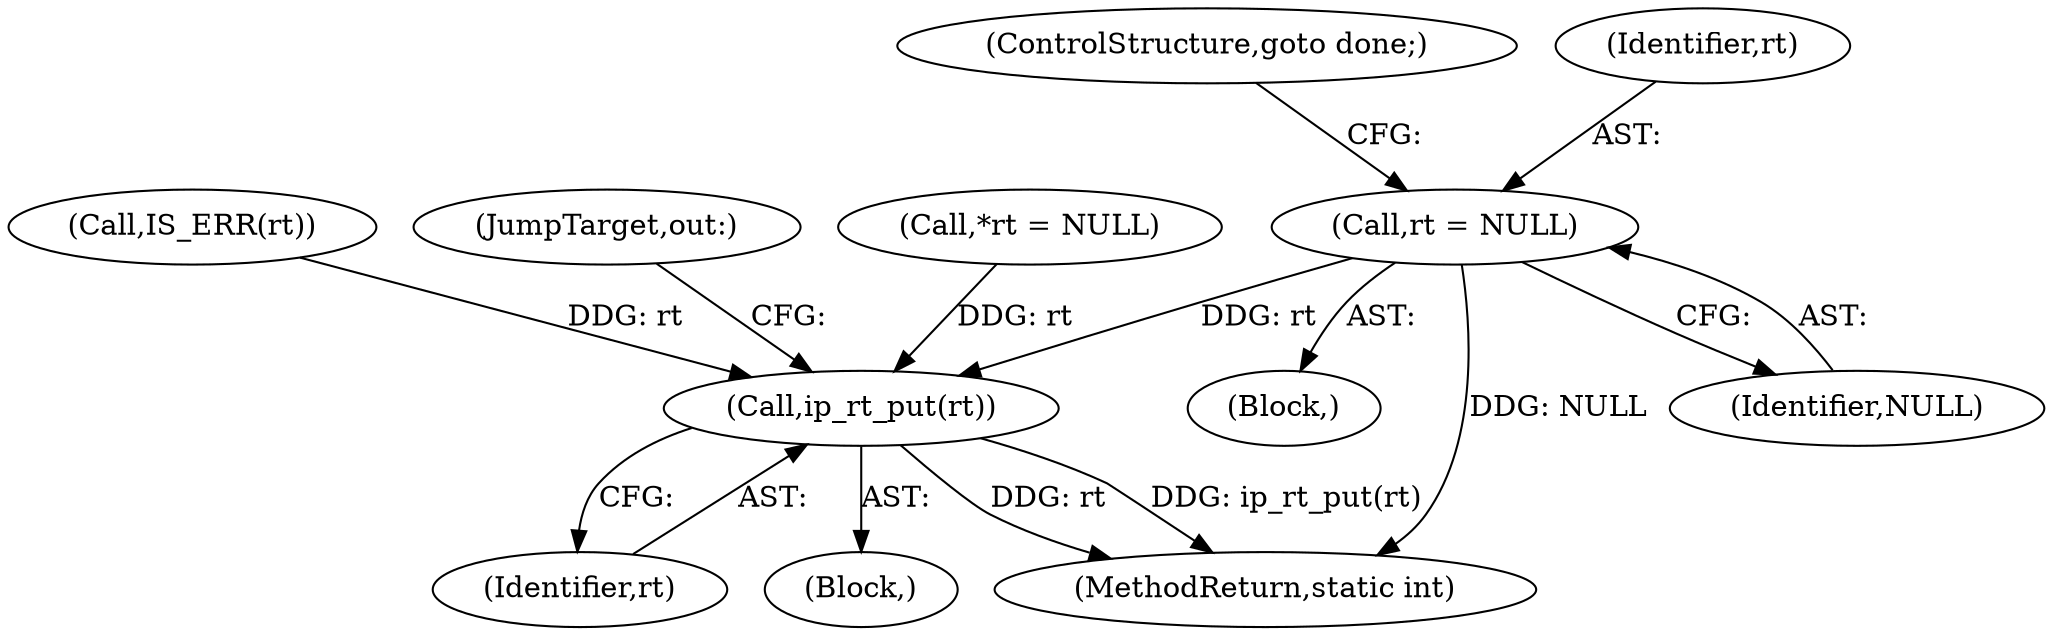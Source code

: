 digraph "0_linux_8f659a03a0ba9289b9aeb9b4470e6fb263d6f483@pointer" {
"1000512" [label="(Call,rt = NULL)"];
"1000645" [label="(Call,ip_rt_put(rt))"];
"1000646" [label="(Identifier,rt)"];
"1000111" [label="(Block,)"];
"1000507" [label="(Block,)"];
"1000505" [label="(Call,IS_ERR(rt))"];
"1000647" [label="(JumpTarget,out:)"];
"1000686" [label="(MethodReturn,static int)"];
"1000512" [label="(Call,rt = NULL)"];
"1000515" [label="(ControlStructure,goto done;)"];
"1000513" [label="(Identifier,rt)"];
"1000514" [label="(Identifier,NULL)"];
"1000645" [label="(Call,ip_rt_put(rt))"];
"1000124" [label="(Call,*rt = NULL)"];
"1000512" -> "1000507"  [label="AST: "];
"1000512" -> "1000514"  [label="CFG: "];
"1000513" -> "1000512"  [label="AST: "];
"1000514" -> "1000512"  [label="AST: "];
"1000515" -> "1000512"  [label="CFG: "];
"1000512" -> "1000686"  [label="DDG: NULL"];
"1000512" -> "1000645"  [label="DDG: rt"];
"1000645" -> "1000111"  [label="AST: "];
"1000645" -> "1000646"  [label="CFG: "];
"1000646" -> "1000645"  [label="AST: "];
"1000647" -> "1000645"  [label="CFG: "];
"1000645" -> "1000686"  [label="DDG: rt"];
"1000645" -> "1000686"  [label="DDG: ip_rt_put(rt)"];
"1000124" -> "1000645"  [label="DDG: rt"];
"1000505" -> "1000645"  [label="DDG: rt"];
}
